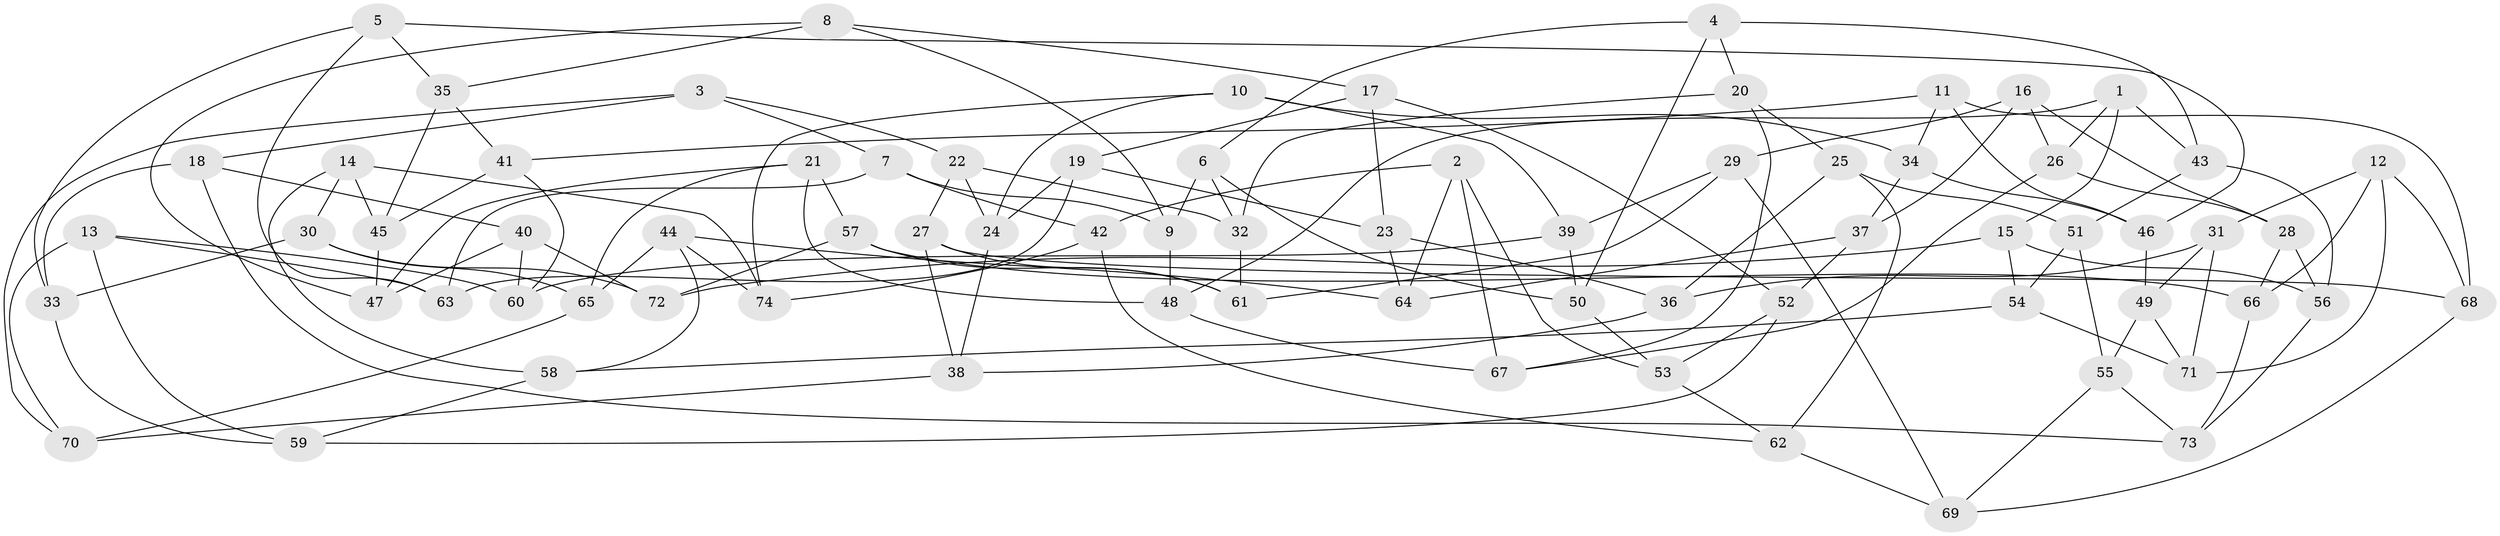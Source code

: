 // Generated by graph-tools (version 1.1) at 2025/37/03/09/25 02:37:47]
// undirected, 74 vertices, 148 edges
graph export_dot {
graph [start="1"]
  node [color=gray90,style=filled];
  1;
  2;
  3;
  4;
  5;
  6;
  7;
  8;
  9;
  10;
  11;
  12;
  13;
  14;
  15;
  16;
  17;
  18;
  19;
  20;
  21;
  22;
  23;
  24;
  25;
  26;
  27;
  28;
  29;
  30;
  31;
  32;
  33;
  34;
  35;
  36;
  37;
  38;
  39;
  40;
  41;
  42;
  43;
  44;
  45;
  46;
  47;
  48;
  49;
  50;
  51;
  52;
  53;
  54;
  55;
  56;
  57;
  58;
  59;
  60;
  61;
  62;
  63;
  64;
  65;
  66;
  67;
  68;
  69;
  70;
  71;
  72;
  73;
  74;
  1 -- 15;
  1 -- 43;
  1 -- 26;
  1 -- 48;
  2 -- 42;
  2 -- 67;
  2 -- 53;
  2 -- 64;
  3 -- 7;
  3 -- 70;
  3 -- 18;
  3 -- 22;
  4 -- 43;
  4 -- 50;
  4 -- 20;
  4 -- 6;
  5 -- 63;
  5 -- 35;
  5 -- 46;
  5 -- 33;
  6 -- 32;
  6 -- 9;
  6 -- 50;
  7 -- 9;
  7 -- 42;
  7 -- 63;
  8 -- 9;
  8 -- 35;
  8 -- 17;
  8 -- 47;
  9 -- 48;
  10 -- 24;
  10 -- 74;
  10 -- 34;
  10 -- 39;
  11 -- 46;
  11 -- 41;
  11 -- 68;
  11 -- 34;
  12 -- 66;
  12 -- 68;
  12 -- 31;
  12 -- 71;
  13 -- 60;
  13 -- 70;
  13 -- 63;
  13 -- 59;
  14 -- 74;
  14 -- 45;
  14 -- 58;
  14 -- 30;
  15 -- 72;
  15 -- 54;
  15 -- 56;
  16 -- 28;
  16 -- 29;
  16 -- 26;
  16 -- 37;
  17 -- 19;
  17 -- 23;
  17 -- 52;
  18 -- 33;
  18 -- 73;
  18 -- 40;
  19 -- 24;
  19 -- 63;
  19 -- 23;
  20 -- 67;
  20 -- 25;
  20 -- 32;
  21 -- 65;
  21 -- 48;
  21 -- 47;
  21 -- 57;
  22 -- 32;
  22 -- 27;
  22 -- 24;
  23 -- 64;
  23 -- 36;
  24 -- 38;
  25 -- 51;
  25 -- 36;
  25 -- 62;
  26 -- 67;
  26 -- 28;
  27 -- 68;
  27 -- 61;
  27 -- 38;
  28 -- 56;
  28 -- 66;
  29 -- 61;
  29 -- 69;
  29 -- 39;
  30 -- 72;
  30 -- 33;
  30 -- 65;
  31 -- 71;
  31 -- 49;
  31 -- 36;
  32 -- 61;
  33 -- 59;
  34 -- 37;
  34 -- 46;
  35 -- 41;
  35 -- 45;
  36 -- 38;
  37 -- 52;
  37 -- 64;
  38 -- 70;
  39 -- 50;
  39 -- 60;
  40 -- 60;
  40 -- 47;
  40 -- 72;
  41 -- 60;
  41 -- 45;
  42 -- 74;
  42 -- 62;
  43 -- 51;
  43 -- 56;
  44 -- 74;
  44 -- 58;
  44 -- 65;
  44 -- 64;
  45 -- 47;
  46 -- 49;
  48 -- 67;
  49 -- 71;
  49 -- 55;
  50 -- 53;
  51 -- 54;
  51 -- 55;
  52 -- 53;
  52 -- 59;
  53 -- 62;
  54 -- 71;
  54 -- 58;
  55 -- 69;
  55 -- 73;
  56 -- 73;
  57 -- 72;
  57 -- 61;
  57 -- 66;
  58 -- 59;
  62 -- 69;
  65 -- 70;
  66 -- 73;
  68 -- 69;
}
